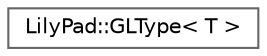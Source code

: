 digraph "Graphical Class Hierarchy"
{
 // LATEX_PDF_SIZE
  bgcolor="transparent";
  edge [fontname=Helvetica,fontsize=10,labelfontname=Helvetica,labelfontsize=10];
  node [fontname=Helvetica,fontsize=10,shape=box,height=0.2,width=0.4];
  rankdir="LR";
  Node0 [id="Node000000",label="LilyPad::GLType\< T \>",height=0.2,width=0.4,color="grey40", fillcolor="white", style="filled",URL="$structLilyPad_1_1GLType.html",tooltip=" "];
}
